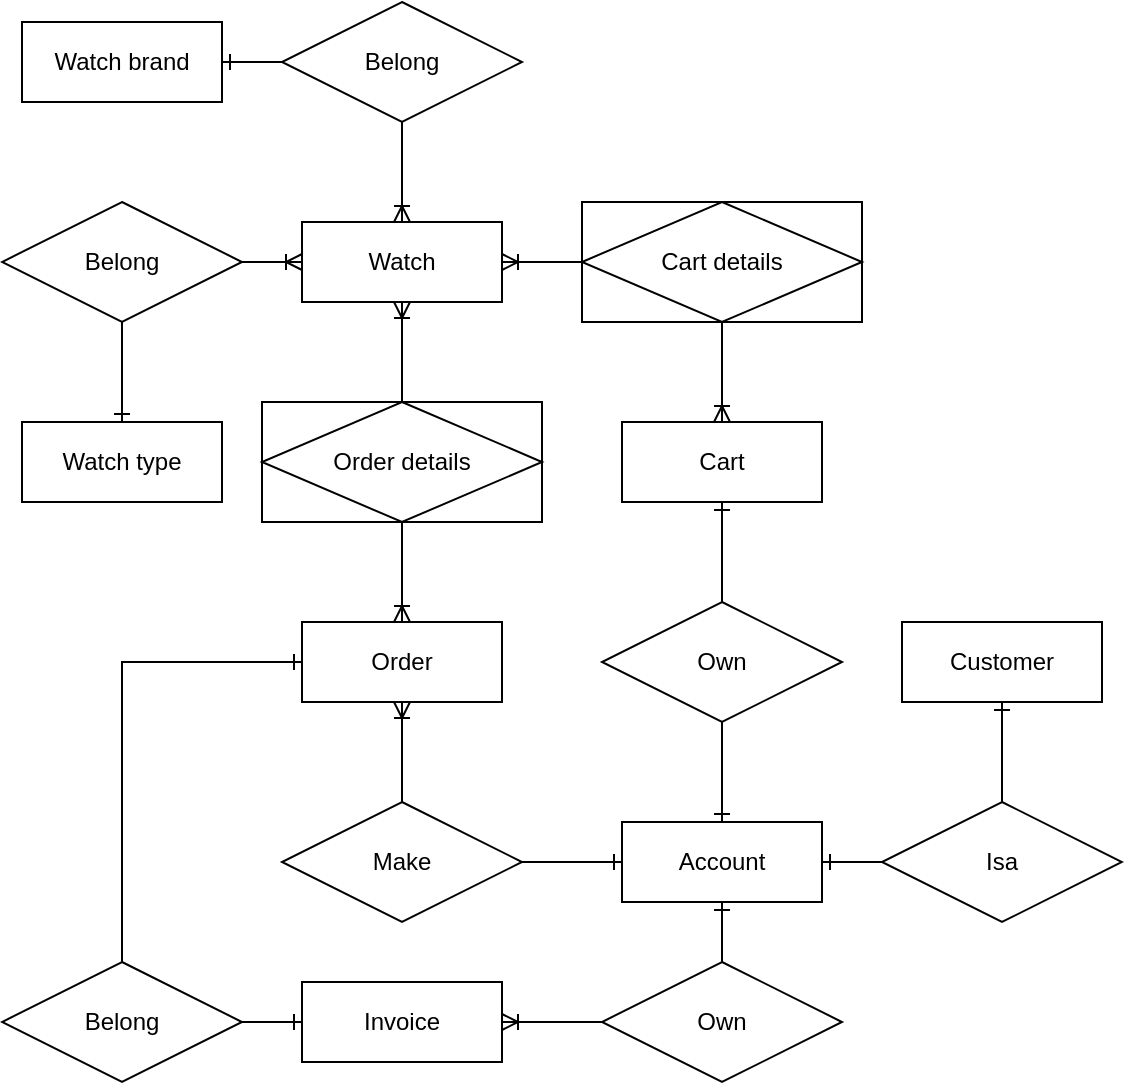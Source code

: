 <mxfile version="22.1.18" type="device">
  <diagram id="R2lEEEUBdFMjLlhIrx00" name="Page-1">
    <mxGraphModel dx="884" dy="650" grid="1" gridSize="10" guides="1" tooltips="1" connect="1" arrows="1" fold="1" page="1" pageScale="1" pageWidth="850" pageHeight="1100" math="0" shadow="0" extFonts="Permanent Marker^https://fonts.googleapis.com/css?family=Permanent+Marker">
      <root>
        <mxCell id="0" />
        <mxCell id="1" parent="0" />
        <mxCell id="OW13C2aTPJfcDWJ7FJ1z-1" value="Watch" style="whiteSpace=wrap;html=1;align=center;" vertex="1" parent="1">
          <mxGeometry x="390" y="340" width="100" height="40" as="geometry" />
        </mxCell>
        <mxCell id="OW13C2aTPJfcDWJ7FJ1z-2" value="Watch type" style="whiteSpace=wrap;html=1;align=center;" vertex="1" parent="1">
          <mxGeometry x="250" y="440" width="100" height="40" as="geometry" />
        </mxCell>
        <mxCell id="OW13C2aTPJfcDWJ7FJ1z-3" value="Watch brand" style="whiteSpace=wrap;html=1;align=center;" vertex="1" parent="1">
          <mxGeometry x="250" y="240" width="100" height="40" as="geometry" />
        </mxCell>
        <mxCell id="OW13C2aTPJfcDWJ7FJ1z-7" style="edgeStyle=orthogonalEdgeStyle;rounded=0;orthogonalLoop=1;jettySize=auto;html=1;exitX=0;exitY=0.5;exitDx=0;exitDy=0;entryX=1;entryY=0.5;entryDx=0;entryDy=0;endArrow=ERone;endFill=0;" edge="1" parent="1" source="OW13C2aTPJfcDWJ7FJ1z-5" target="OW13C2aTPJfcDWJ7FJ1z-3">
          <mxGeometry relative="1" as="geometry" />
        </mxCell>
        <mxCell id="OW13C2aTPJfcDWJ7FJ1z-10" style="edgeStyle=orthogonalEdgeStyle;rounded=0;orthogonalLoop=1;jettySize=auto;html=1;exitX=0.5;exitY=1;exitDx=0;exitDy=0;entryX=0.5;entryY=0;entryDx=0;entryDy=0;endArrow=ERoneToMany;endFill=0;" edge="1" parent="1" source="OW13C2aTPJfcDWJ7FJ1z-5" target="OW13C2aTPJfcDWJ7FJ1z-1">
          <mxGeometry relative="1" as="geometry" />
        </mxCell>
        <mxCell id="OW13C2aTPJfcDWJ7FJ1z-5" value="Belong" style="shape=rhombus;perimeter=rhombusPerimeter;whiteSpace=wrap;html=1;align=center;" vertex="1" parent="1">
          <mxGeometry x="380" y="230" width="120" height="60" as="geometry" />
        </mxCell>
        <mxCell id="OW13C2aTPJfcDWJ7FJ1z-8" style="edgeStyle=orthogonalEdgeStyle;rounded=0;orthogonalLoop=1;jettySize=auto;html=1;exitX=0.5;exitY=1;exitDx=0;exitDy=0;entryX=0.5;entryY=0;entryDx=0;entryDy=0;endArrow=ERone;endFill=0;" edge="1" parent="1" source="OW13C2aTPJfcDWJ7FJ1z-6" target="OW13C2aTPJfcDWJ7FJ1z-2">
          <mxGeometry relative="1" as="geometry" />
        </mxCell>
        <mxCell id="OW13C2aTPJfcDWJ7FJ1z-9" style="edgeStyle=orthogonalEdgeStyle;rounded=0;orthogonalLoop=1;jettySize=auto;html=1;exitX=1;exitY=0.5;exitDx=0;exitDy=0;entryX=0;entryY=0.5;entryDx=0;entryDy=0;endArrow=ERoneToMany;endFill=0;" edge="1" parent="1" source="OW13C2aTPJfcDWJ7FJ1z-6" target="OW13C2aTPJfcDWJ7FJ1z-1">
          <mxGeometry relative="1" as="geometry" />
        </mxCell>
        <mxCell id="OW13C2aTPJfcDWJ7FJ1z-6" value="Belong" style="shape=rhombus;perimeter=rhombusPerimeter;whiteSpace=wrap;html=1;align=center;" vertex="1" parent="1">
          <mxGeometry x="240" y="330" width="120" height="60" as="geometry" />
        </mxCell>
        <mxCell id="OW13C2aTPJfcDWJ7FJ1z-11" value="Account" style="whiteSpace=wrap;html=1;align=center;" vertex="1" parent="1">
          <mxGeometry x="550" y="640" width="100" height="40" as="geometry" />
        </mxCell>
        <mxCell id="OW13C2aTPJfcDWJ7FJ1z-12" value="Cart" style="whiteSpace=wrap;html=1;align=center;" vertex="1" parent="1">
          <mxGeometry x="550" y="440" width="100" height="40" as="geometry" />
        </mxCell>
        <mxCell id="OW13C2aTPJfcDWJ7FJ1z-14" style="edgeStyle=orthogonalEdgeStyle;rounded=0;orthogonalLoop=1;jettySize=auto;html=1;exitX=0.5;exitY=1;exitDx=0;exitDy=0;entryX=0.5;entryY=0;entryDx=0;entryDy=0;endArrow=ERone;endFill=0;" edge="1" parent="1" source="OW13C2aTPJfcDWJ7FJ1z-13" target="OW13C2aTPJfcDWJ7FJ1z-11">
          <mxGeometry relative="1" as="geometry" />
        </mxCell>
        <mxCell id="OW13C2aTPJfcDWJ7FJ1z-15" style="edgeStyle=orthogonalEdgeStyle;rounded=0;orthogonalLoop=1;jettySize=auto;html=1;endArrow=ERone;endFill=0;entryX=0.5;entryY=1;entryDx=0;entryDy=0;exitX=0.5;exitY=0;exitDx=0;exitDy=0;" edge="1" parent="1" source="OW13C2aTPJfcDWJ7FJ1z-13" target="OW13C2aTPJfcDWJ7FJ1z-12">
          <mxGeometry relative="1" as="geometry">
            <mxPoint x="500" y="500" as="sourcePoint" />
          </mxGeometry>
        </mxCell>
        <mxCell id="OW13C2aTPJfcDWJ7FJ1z-13" value="Own" style="shape=rhombus;perimeter=rhombusPerimeter;whiteSpace=wrap;html=1;align=center;" vertex="1" parent="1">
          <mxGeometry x="540" y="530" width="120" height="60" as="geometry" />
        </mxCell>
        <mxCell id="OW13C2aTPJfcDWJ7FJ1z-17" style="edgeStyle=orthogonalEdgeStyle;rounded=0;orthogonalLoop=1;jettySize=auto;html=1;exitX=0.5;exitY=1;exitDx=0;exitDy=0;entryX=0.5;entryY=0;entryDx=0;entryDy=0;endArrow=ERoneToMany;endFill=0;" edge="1" parent="1" source="OW13C2aTPJfcDWJ7FJ1z-16" target="OW13C2aTPJfcDWJ7FJ1z-12">
          <mxGeometry relative="1" as="geometry" />
        </mxCell>
        <mxCell id="OW13C2aTPJfcDWJ7FJ1z-18" style="edgeStyle=orthogonalEdgeStyle;rounded=0;orthogonalLoop=1;jettySize=auto;html=1;exitX=0;exitY=0.5;exitDx=0;exitDy=0;entryX=1;entryY=0.5;entryDx=0;entryDy=0;endArrow=ERoneToMany;endFill=0;" edge="1" parent="1" source="OW13C2aTPJfcDWJ7FJ1z-16" target="OW13C2aTPJfcDWJ7FJ1z-1">
          <mxGeometry relative="1" as="geometry" />
        </mxCell>
        <mxCell id="OW13C2aTPJfcDWJ7FJ1z-16" value="Cart details" style="shape=associativeEntity;whiteSpace=wrap;html=1;align=center;" vertex="1" parent="1">
          <mxGeometry x="530" y="330" width="140" height="60" as="geometry" />
        </mxCell>
        <mxCell id="OW13C2aTPJfcDWJ7FJ1z-19" value="Order" style="whiteSpace=wrap;html=1;align=center;" vertex="1" parent="1">
          <mxGeometry x="390" y="540" width="100" height="40" as="geometry" />
        </mxCell>
        <mxCell id="OW13C2aTPJfcDWJ7FJ1z-21" style="edgeStyle=orthogonalEdgeStyle;rounded=0;orthogonalLoop=1;jettySize=auto;html=1;exitX=1;exitY=0.5;exitDx=0;exitDy=0;entryX=0;entryY=0.5;entryDx=0;entryDy=0;endArrow=ERone;endFill=0;" edge="1" parent="1" source="OW13C2aTPJfcDWJ7FJ1z-20" target="OW13C2aTPJfcDWJ7FJ1z-11">
          <mxGeometry relative="1" as="geometry" />
        </mxCell>
        <mxCell id="OW13C2aTPJfcDWJ7FJ1z-22" style="edgeStyle=orthogonalEdgeStyle;rounded=0;orthogonalLoop=1;jettySize=auto;html=1;exitX=0.5;exitY=0;exitDx=0;exitDy=0;entryX=0.5;entryY=1;entryDx=0;entryDy=0;endArrow=ERoneToMany;endFill=0;" edge="1" parent="1" source="OW13C2aTPJfcDWJ7FJ1z-20" target="OW13C2aTPJfcDWJ7FJ1z-19">
          <mxGeometry relative="1" as="geometry" />
        </mxCell>
        <mxCell id="OW13C2aTPJfcDWJ7FJ1z-20" value="Make" style="shape=rhombus;perimeter=rhombusPerimeter;whiteSpace=wrap;html=1;align=center;" vertex="1" parent="1">
          <mxGeometry x="380" y="630" width="120" height="60" as="geometry" />
        </mxCell>
        <mxCell id="OW13C2aTPJfcDWJ7FJ1z-24" style="edgeStyle=orthogonalEdgeStyle;rounded=0;orthogonalLoop=1;jettySize=auto;html=1;exitX=0.5;exitY=0;exitDx=0;exitDy=0;entryX=0.5;entryY=1;entryDx=0;entryDy=0;endArrow=ERoneToMany;endFill=0;" edge="1" parent="1" source="OW13C2aTPJfcDWJ7FJ1z-23" target="OW13C2aTPJfcDWJ7FJ1z-1">
          <mxGeometry relative="1" as="geometry" />
        </mxCell>
        <mxCell id="OW13C2aTPJfcDWJ7FJ1z-25" style="edgeStyle=orthogonalEdgeStyle;rounded=0;orthogonalLoop=1;jettySize=auto;html=1;exitX=0.5;exitY=1;exitDx=0;exitDy=0;entryX=0.5;entryY=0;entryDx=0;entryDy=0;endArrow=ERoneToMany;endFill=0;" edge="1" parent="1" source="OW13C2aTPJfcDWJ7FJ1z-23" target="OW13C2aTPJfcDWJ7FJ1z-19">
          <mxGeometry relative="1" as="geometry" />
        </mxCell>
        <mxCell id="OW13C2aTPJfcDWJ7FJ1z-23" value="Order details" style="shape=associativeEntity;whiteSpace=wrap;html=1;align=center;" vertex="1" parent="1">
          <mxGeometry x="370" y="430" width="140" height="60" as="geometry" />
        </mxCell>
        <mxCell id="OW13C2aTPJfcDWJ7FJ1z-26" value="Invoice" style="whiteSpace=wrap;html=1;align=center;" vertex="1" parent="1">
          <mxGeometry x="390" y="720" width="100" height="40" as="geometry" />
        </mxCell>
        <mxCell id="OW13C2aTPJfcDWJ7FJ1z-28" style="edgeStyle=orthogonalEdgeStyle;rounded=0;orthogonalLoop=1;jettySize=auto;html=1;exitX=0.5;exitY=0;exitDx=0;exitDy=0;entryX=0.5;entryY=1;entryDx=0;entryDy=0;endArrow=ERone;endFill=0;" edge="1" parent="1" source="OW13C2aTPJfcDWJ7FJ1z-27" target="OW13C2aTPJfcDWJ7FJ1z-11">
          <mxGeometry relative="1" as="geometry" />
        </mxCell>
        <mxCell id="OW13C2aTPJfcDWJ7FJ1z-29" style="edgeStyle=orthogonalEdgeStyle;rounded=0;orthogonalLoop=1;jettySize=auto;html=1;exitX=0;exitY=0.5;exitDx=0;exitDy=0;entryX=1;entryY=0.5;entryDx=0;entryDy=0;endArrow=ERoneToMany;endFill=0;" edge="1" parent="1" source="OW13C2aTPJfcDWJ7FJ1z-27" target="OW13C2aTPJfcDWJ7FJ1z-26">
          <mxGeometry relative="1" as="geometry" />
        </mxCell>
        <mxCell id="OW13C2aTPJfcDWJ7FJ1z-27" value="Own" style="shape=rhombus;perimeter=rhombusPerimeter;whiteSpace=wrap;html=1;align=center;" vertex="1" parent="1">
          <mxGeometry x="540" y="710" width="120" height="60" as="geometry" />
        </mxCell>
        <mxCell id="OW13C2aTPJfcDWJ7FJ1z-31" style="edgeStyle=orthogonalEdgeStyle;rounded=0;orthogonalLoop=1;jettySize=auto;html=1;exitX=1;exitY=0.5;exitDx=0;exitDy=0;entryX=0;entryY=0.5;entryDx=0;entryDy=0;endArrow=ERone;endFill=0;" edge="1" parent="1" source="OW13C2aTPJfcDWJ7FJ1z-30" target="OW13C2aTPJfcDWJ7FJ1z-26">
          <mxGeometry relative="1" as="geometry" />
        </mxCell>
        <mxCell id="OW13C2aTPJfcDWJ7FJ1z-32" style="edgeStyle=orthogonalEdgeStyle;rounded=0;orthogonalLoop=1;jettySize=auto;html=1;exitX=0.5;exitY=0;exitDx=0;exitDy=0;entryX=0;entryY=0.5;entryDx=0;entryDy=0;endArrow=ERone;endFill=0;" edge="1" parent="1" source="OW13C2aTPJfcDWJ7FJ1z-30" target="OW13C2aTPJfcDWJ7FJ1z-19">
          <mxGeometry relative="1" as="geometry" />
        </mxCell>
        <mxCell id="OW13C2aTPJfcDWJ7FJ1z-30" value="Belong" style="shape=rhombus;perimeter=rhombusPerimeter;whiteSpace=wrap;html=1;align=center;" vertex="1" parent="1">
          <mxGeometry x="240" y="710" width="120" height="60" as="geometry" />
        </mxCell>
        <mxCell id="OW13C2aTPJfcDWJ7FJ1z-33" value="Customer" style="whiteSpace=wrap;html=1;align=center;" vertex="1" parent="1">
          <mxGeometry x="690" y="540" width="100" height="40" as="geometry" />
        </mxCell>
        <mxCell id="OW13C2aTPJfcDWJ7FJ1z-36" style="edgeStyle=orthogonalEdgeStyle;rounded=0;orthogonalLoop=1;jettySize=auto;html=1;exitX=0.5;exitY=0;exitDx=0;exitDy=0;entryX=0.5;entryY=1;entryDx=0;entryDy=0;endArrow=ERone;endFill=0;" edge="1" parent="1" source="OW13C2aTPJfcDWJ7FJ1z-35" target="OW13C2aTPJfcDWJ7FJ1z-33">
          <mxGeometry relative="1" as="geometry" />
        </mxCell>
        <mxCell id="OW13C2aTPJfcDWJ7FJ1z-37" style="edgeStyle=orthogonalEdgeStyle;rounded=0;orthogonalLoop=1;jettySize=auto;html=1;exitX=0;exitY=0.5;exitDx=0;exitDy=0;entryX=1;entryY=0.5;entryDx=0;entryDy=0;endArrow=ERone;endFill=0;" edge="1" parent="1" source="OW13C2aTPJfcDWJ7FJ1z-35" target="OW13C2aTPJfcDWJ7FJ1z-11">
          <mxGeometry relative="1" as="geometry" />
        </mxCell>
        <mxCell id="OW13C2aTPJfcDWJ7FJ1z-35" value="Isa" style="shape=rhombus;perimeter=rhombusPerimeter;whiteSpace=wrap;html=1;align=center;" vertex="1" parent="1">
          <mxGeometry x="680" y="630" width="120" height="60" as="geometry" />
        </mxCell>
      </root>
    </mxGraphModel>
  </diagram>
</mxfile>
